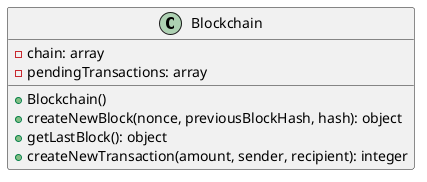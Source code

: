 @startuml b1;

class Blockchain {
    - chain: array
    - pendingTransactions: array

    + Blockchain()
    + createNewBlock(nonce, previousBlockHash, hash): object
    + getLastBlock(): object
    + createNewTransaction(amount, sender, recipient): integer
}

@enduml
